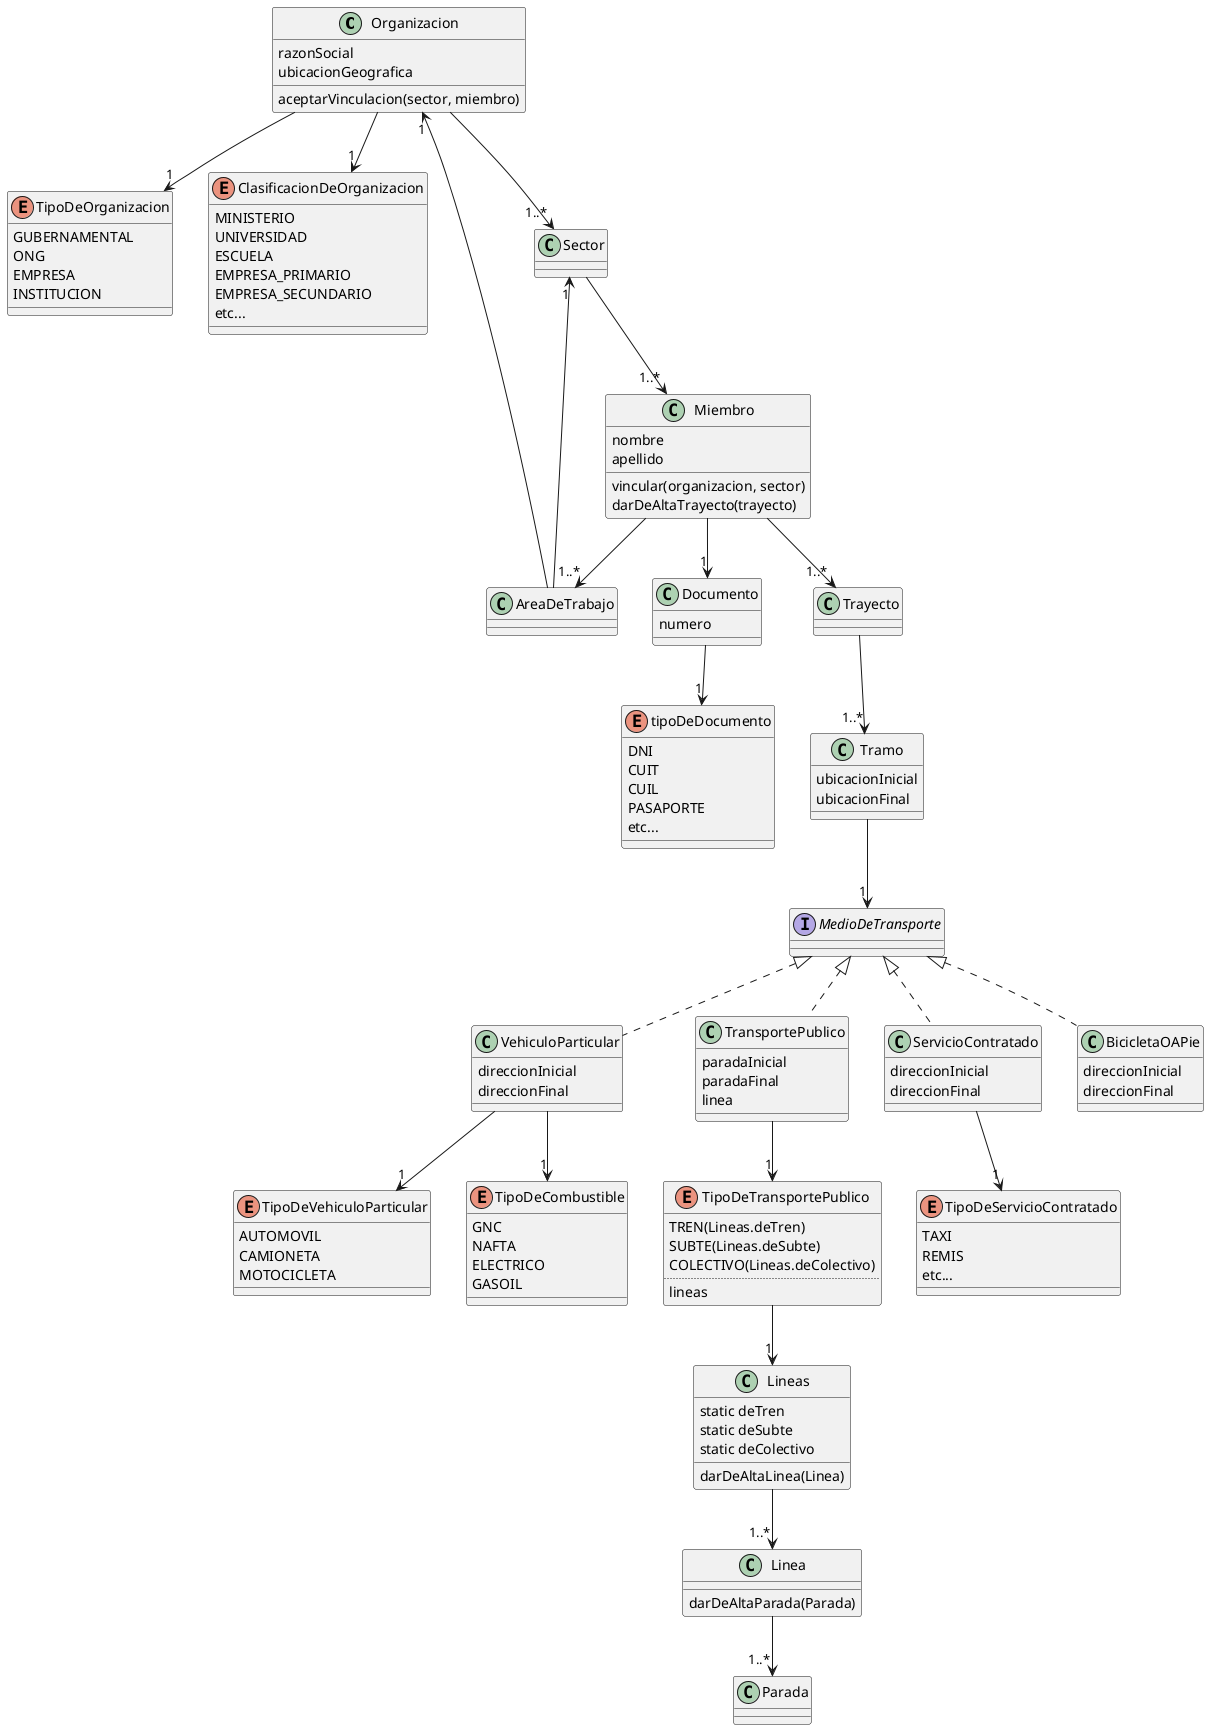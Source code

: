 @startuml diagrama
    
    class Organizacion {
        razonSocial
        ubicacionGeografica

        aceptarVinculacion(sector, miembro)
    }

    enum TipoDeOrganizacion {
        GUBERNAMENTAL
        ONG
        EMPRESA
        INSTITUCION
    }

    enum ClasificacionDeOrganizacion {
        MINISTERIO
        UNIVERSIDAD
        ESCUELA
        EMPRESA_PRIMARIO
        EMPRESA_SECUNDARIO
        etc...
    }

    class Sector {

    }

    class Miembro {
        nombre
        apellido

        vincular(organizacion, sector)
        darDeAltaTrayecto(trayecto)
    }

    class AreaDeTrabajo {
    }

    class Documento {
        numero
    }

    enum tipoDeDocumento {
        DNI
        CUIT
        CUIL
        PASAPORTE
        etc...
    }

    class Trayecto {    
    }

    class Tramo {
        ubicacionInicial
        ubicacionFinal
    }

    interface MedioDeTransporte {
    }

    class VehiculoParticular {
        direccionInicial
        direccionFinal
    }

    enum TipoDeVehiculoParticular {
        AUTOMOVIL
        CAMIONETA
        MOTOCICLETA
    }

    enum TipoDeCombustible {
        GNC
        NAFTA
        ELECTRICO
        GASOIL
    }

    class TransportePublico {
        paradaInicial
        paradaFinal
        linea
    }

    enum TipoDeTransportePublico {
        TREN(Lineas.deTren)
        SUBTE(Lineas.deSubte)
        COLECTIVO(Lineas.deColectivo)
        ..
        lineas
    }

    class Lineas {
        static deTren
        static deSubte
        static deColectivo
        darDeAltaLinea(Linea)
    }

    class Linea {
        darDeAltaParada(Parada)
    }

    class Parada {
    }

    class ServicioContratado {
        direccionInicial
        direccionFinal
    }

    enum TipoDeServicioContratado {
        TAXI
        REMIS
        etc...
    }

    class BicicletaOAPie {
        direccionInicial
        direccionFinal
    }

    Organizacion --> "1" TipoDeOrganizacion
    Organizacion --> "1" ClasificacionDeOrganizacion
    Organizacion --> "1..*" Sector

    Sector --> "1..*" Miembro

    Miembro --> "1" Documento
    Miembro --> "1..*" AreaDeTrabajo

    Documento --> "1" tipoDeDocumento

    AreaDeTrabajo --> "1" Organizacion
    AreaDeTrabajo --> "1" Sector

    Miembro --> "1..*" Trayecto
    
    Trayecto --> "1..*" Tramo

    Tramo --> "1" MedioDeTransporte

    MedioDeTransporte <|.. VehiculoParticular
    MedioDeTransporte <|.. TransportePublico
    MedioDeTransporte <|.. ServicioContratado
    MedioDeTransporte <|.. BicicletaOAPie

    VehiculoParticular --> "1" TipoDeVehiculoParticular
    VehiculoParticular --> "1" TipoDeCombustible

    TransportePublico --> "1" TipoDeTransportePublico
    TipoDeTransportePublico --> "1" Lineas
    Lineas --> "1..*" Linea
    Linea --> "1..*" Parada

    ServicioContratado --> "1" TipoDeServicioContratado

@enduml
